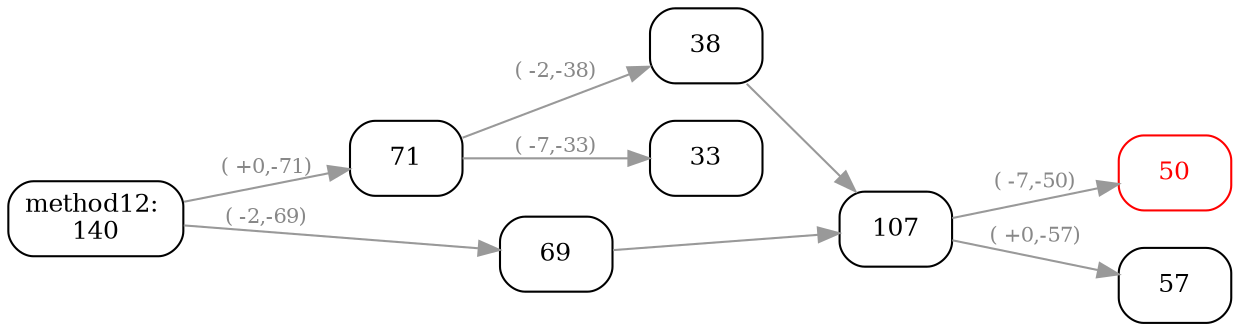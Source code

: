 // comment
digraph method12 {
	graph [rankdir=LR]
	node [color=black fontcolor=black fontsize=12 shape=box style=rounded]
	edge [color="#999999" fontcolor="#888888" fontsize=10]
	"12_00_0" [label="method12: 
140"]
	"12_1_1" [label=71]
	"12_1_2" [label=69]
	"12_00_0" -> "12_1_1" [label="( +0,-71)"]
	"12_00_0" -> "12_1_2" [label="( -2,-69)"]
	"12_2_1" [label=38]
	"12_2_2" [label=33]
	"12_1_1" -> "12_2_1" [label="( -2,-38)"]
	"12_1_1" -> "12_2_2" [label="( -7,-33)"]
	"12_2_3" [label=107]
	"12_2_1" -> "12_2_3"
	"12_1_2" -> "12_2_3"
	"12_3_1" [label=50 color=red fontcolor=red]
	"12_3_2" [label=57]
	"12_2_3" -> "12_3_1" [label="( -7,-50)"]
	"12_2_3" -> "12_3_2" [label="( +0,-57)"]
}
